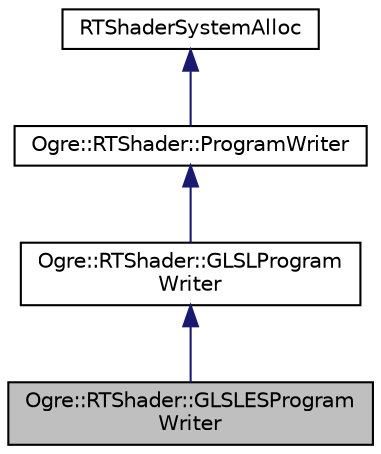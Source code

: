 digraph "Ogre::RTShader::GLSLESProgramWriter"
{
  bgcolor="transparent";
  edge [fontname="Helvetica",fontsize="10",labelfontname="Helvetica",labelfontsize="10"];
  node [fontname="Helvetica",fontsize="10",shape=record];
  Node0 [label="Ogre::RTShader::GLSLESProgram\lWriter",height=0.2,width=0.4,color="black", fillcolor="grey75", style="filled", fontcolor="black"];
  Node1 -> Node0 [dir="back",color="midnightblue",fontsize="10",style="solid",fontname="Helvetica"];
  Node1 [label="Ogre::RTShader::GLSLProgram\lWriter",height=0.2,width=0.4,color="black",URL="$class_ogre_1_1_r_t_shader_1_1_g_l_s_l_program_writer.html",tooltip="GLSL target language writer implementation. "];
  Node2 -> Node1 [dir="back",color="midnightblue",fontsize="10",style="solid",fontname="Helvetica"];
  Node2 [label="Ogre::RTShader::ProgramWriter",height=0.2,width=0.4,color="black",URL="$class_ogre_1_1_r_t_shader_1_1_program_writer.html",tooltip="Base class interface for shader program writers. "];
  Node3 -> Node2 [dir="back",color="midnightblue",fontsize="10",style="solid",fontname="Helvetica"];
  Node3 [label="RTShaderSystemAlloc",height=0.2,width=0.4,color="black",URL="$class_ogre_1_1_allocated_object.html"];
}
